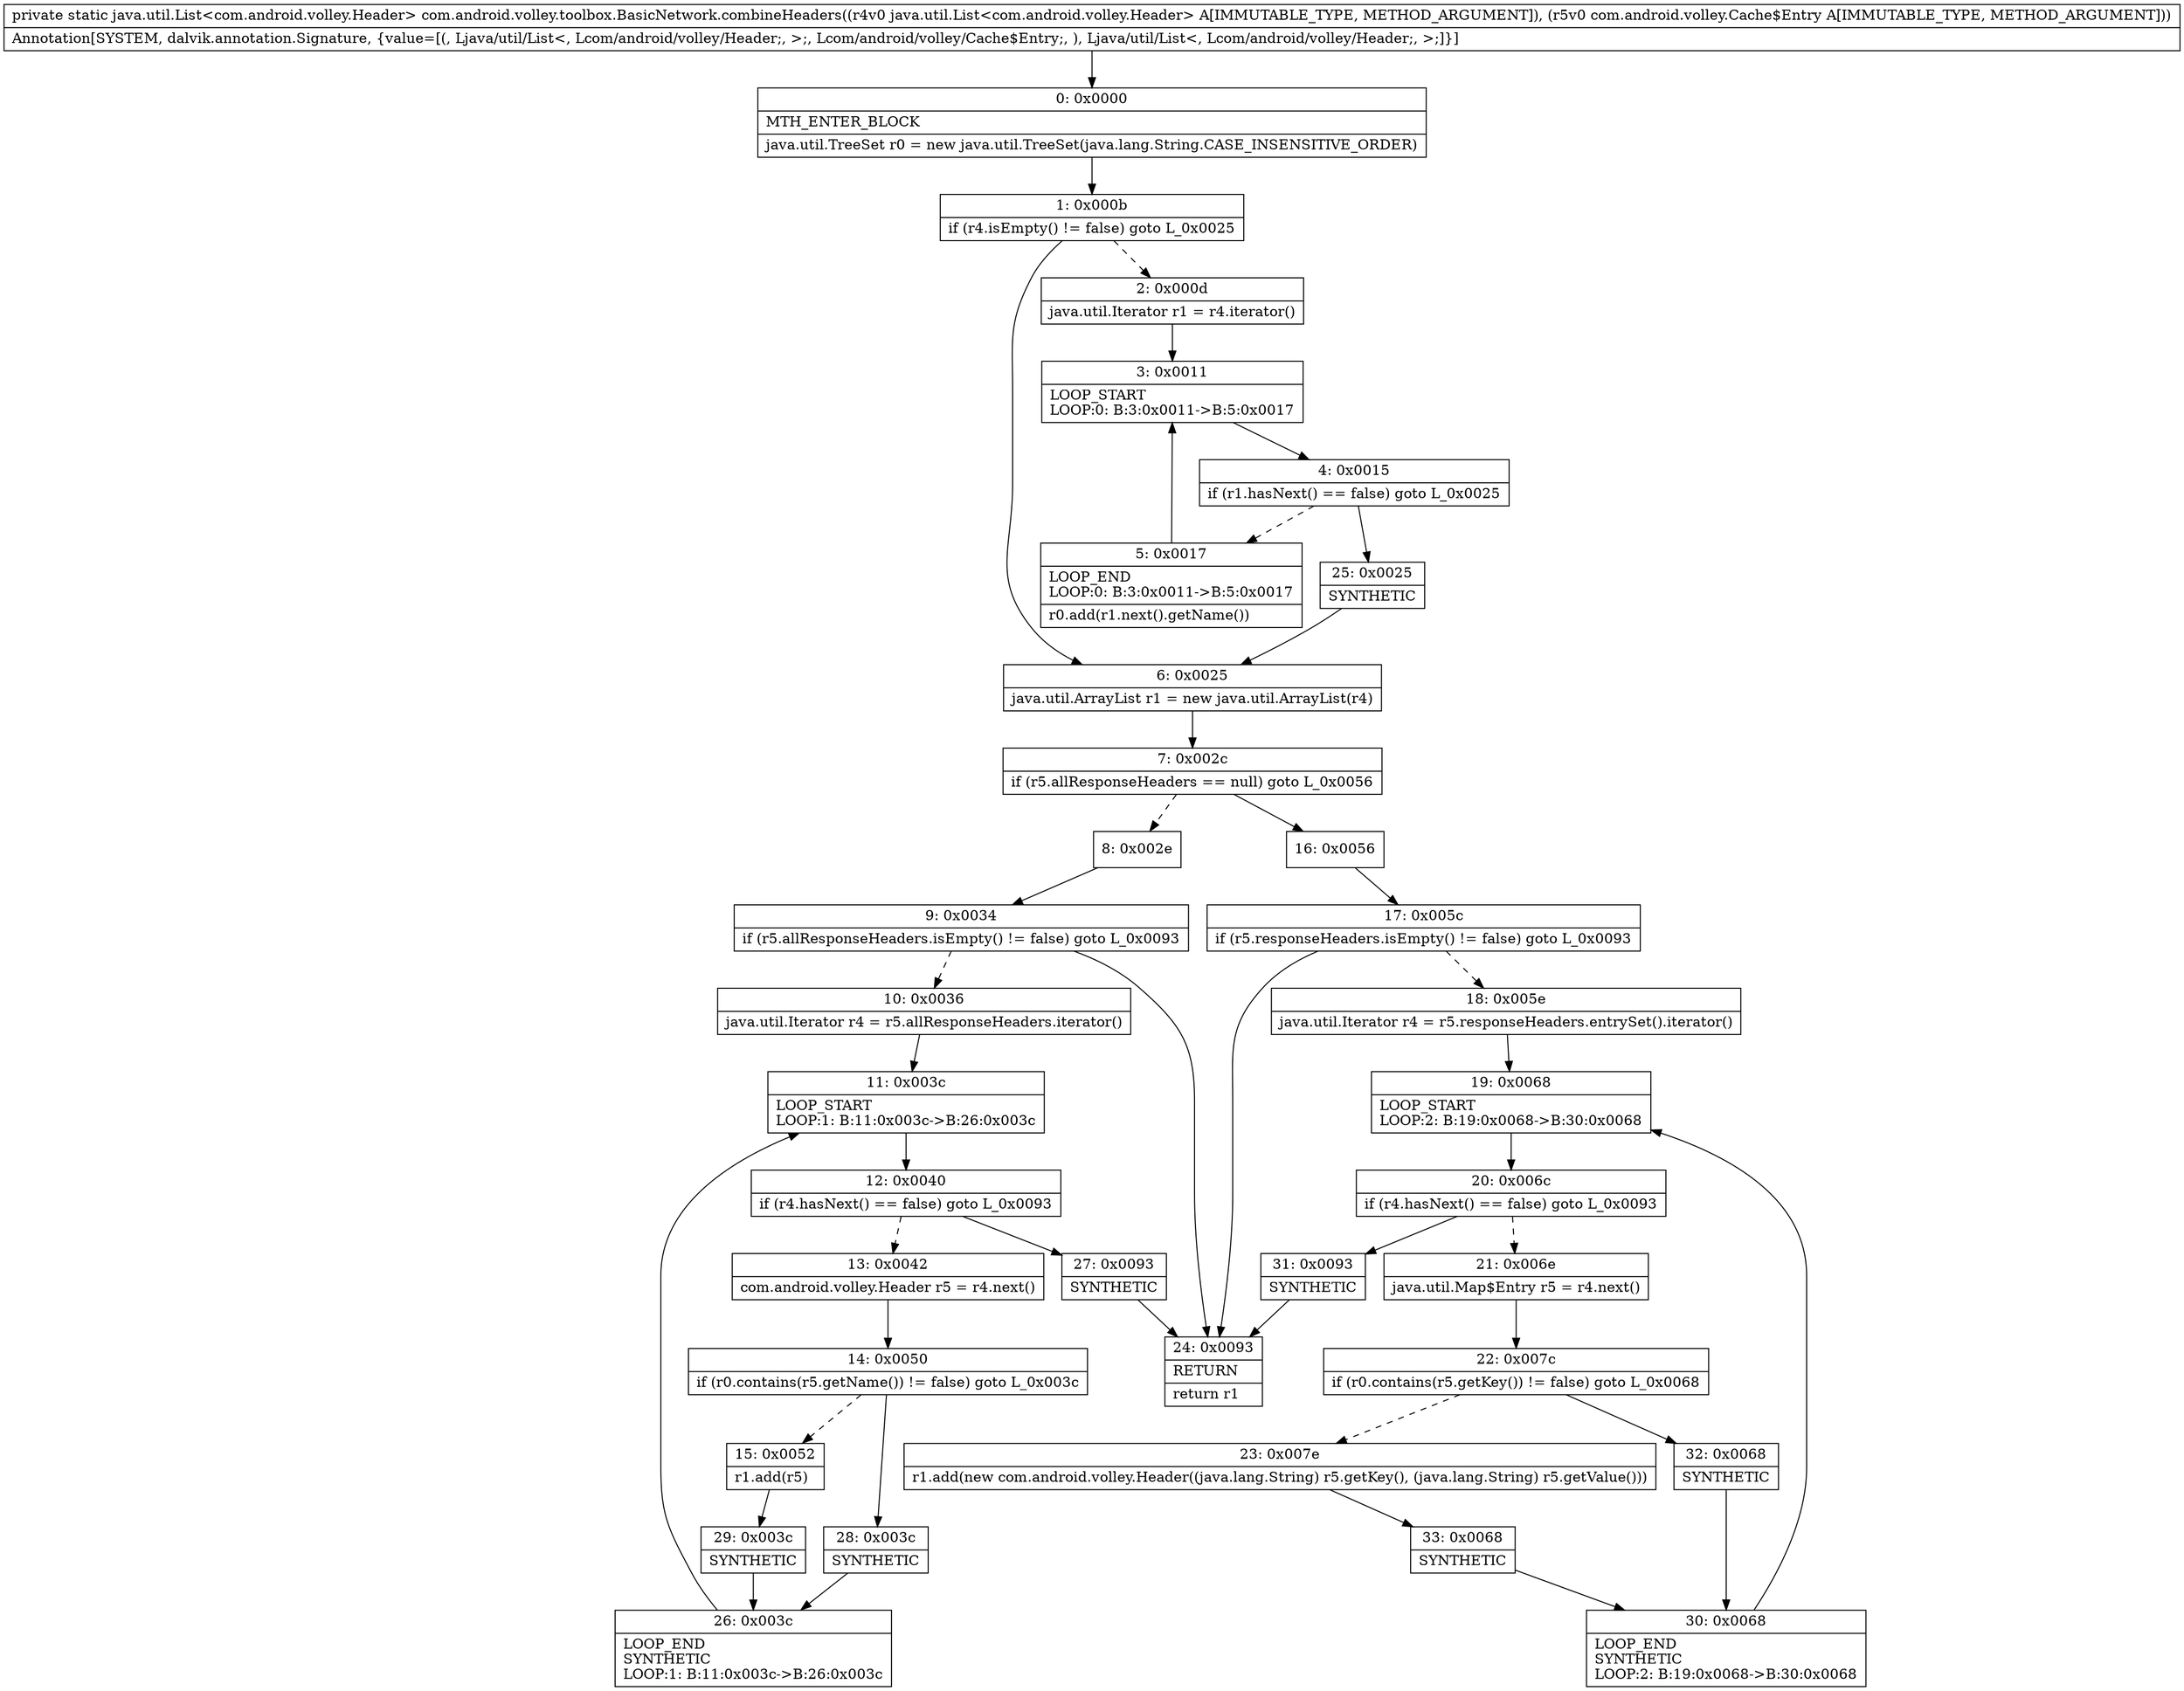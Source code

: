 digraph "CFG forcom.android.volley.toolbox.BasicNetwork.combineHeaders(Ljava\/util\/List;Lcom\/android\/volley\/Cache$Entry;)Ljava\/util\/List;" {
Node_0 [shape=record,label="{0\:\ 0x0000|MTH_ENTER_BLOCK\l|java.util.TreeSet r0 = new java.util.TreeSet(java.lang.String.CASE_INSENSITIVE_ORDER)\l}"];
Node_1 [shape=record,label="{1\:\ 0x000b|if (r4.isEmpty() != false) goto L_0x0025\l}"];
Node_2 [shape=record,label="{2\:\ 0x000d|java.util.Iterator r1 = r4.iterator()\l}"];
Node_3 [shape=record,label="{3\:\ 0x0011|LOOP_START\lLOOP:0: B:3:0x0011\-\>B:5:0x0017\l}"];
Node_4 [shape=record,label="{4\:\ 0x0015|if (r1.hasNext() == false) goto L_0x0025\l}"];
Node_5 [shape=record,label="{5\:\ 0x0017|LOOP_END\lLOOP:0: B:3:0x0011\-\>B:5:0x0017\l|r0.add(r1.next().getName())\l}"];
Node_6 [shape=record,label="{6\:\ 0x0025|java.util.ArrayList r1 = new java.util.ArrayList(r4)\l}"];
Node_7 [shape=record,label="{7\:\ 0x002c|if (r5.allResponseHeaders == null) goto L_0x0056\l}"];
Node_8 [shape=record,label="{8\:\ 0x002e}"];
Node_9 [shape=record,label="{9\:\ 0x0034|if (r5.allResponseHeaders.isEmpty() != false) goto L_0x0093\l}"];
Node_10 [shape=record,label="{10\:\ 0x0036|java.util.Iterator r4 = r5.allResponseHeaders.iterator()\l}"];
Node_11 [shape=record,label="{11\:\ 0x003c|LOOP_START\lLOOP:1: B:11:0x003c\-\>B:26:0x003c\l}"];
Node_12 [shape=record,label="{12\:\ 0x0040|if (r4.hasNext() == false) goto L_0x0093\l}"];
Node_13 [shape=record,label="{13\:\ 0x0042|com.android.volley.Header r5 = r4.next()\l}"];
Node_14 [shape=record,label="{14\:\ 0x0050|if (r0.contains(r5.getName()) != false) goto L_0x003c\l}"];
Node_15 [shape=record,label="{15\:\ 0x0052|r1.add(r5)\l}"];
Node_16 [shape=record,label="{16\:\ 0x0056}"];
Node_17 [shape=record,label="{17\:\ 0x005c|if (r5.responseHeaders.isEmpty() != false) goto L_0x0093\l}"];
Node_18 [shape=record,label="{18\:\ 0x005e|java.util.Iterator r4 = r5.responseHeaders.entrySet().iterator()\l}"];
Node_19 [shape=record,label="{19\:\ 0x0068|LOOP_START\lLOOP:2: B:19:0x0068\-\>B:30:0x0068\l}"];
Node_20 [shape=record,label="{20\:\ 0x006c|if (r4.hasNext() == false) goto L_0x0093\l}"];
Node_21 [shape=record,label="{21\:\ 0x006e|java.util.Map$Entry r5 = r4.next()\l}"];
Node_22 [shape=record,label="{22\:\ 0x007c|if (r0.contains(r5.getKey()) != false) goto L_0x0068\l}"];
Node_23 [shape=record,label="{23\:\ 0x007e|r1.add(new com.android.volley.Header((java.lang.String) r5.getKey(), (java.lang.String) r5.getValue()))\l}"];
Node_24 [shape=record,label="{24\:\ 0x0093|RETURN\l|return r1\l}"];
Node_25 [shape=record,label="{25\:\ 0x0025|SYNTHETIC\l}"];
Node_26 [shape=record,label="{26\:\ 0x003c|LOOP_END\lSYNTHETIC\lLOOP:1: B:11:0x003c\-\>B:26:0x003c\l}"];
Node_27 [shape=record,label="{27\:\ 0x0093|SYNTHETIC\l}"];
Node_28 [shape=record,label="{28\:\ 0x003c|SYNTHETIC\l}"];
Node_29 [shape=record,label="{29\:\ 0x003c|SYNTHETIC\l}"];
Node_30 [shape=record,label="{30\:\ 0x0068|LOOP_END\lSYNTHETIC\lLOOP:2: B:19:0x0068\-\>B:30:0x0068\l}"];
Node_31 [shape=record,label="{31\:\ 0x0093|SYNTHETIC\l}"];
Node_32 [shape=record,label="{32\:\ 0x0068|SYNTHETIC\l}"];
Node_33 [shape=record,label="{33\:\ 0x0068|SYNTHETIC\l}"];
MethodNode[shape=record,label="{private static java.util.List\<com.android.volley.Header\> com.android.volley.toolbox.BasicNetwork.combineHeaders((r4v0 java.util.List\<com.android.volley.Header\> A[IMMUTABLE_TYPE, METHOD_ARGUMENT]), (r5v0 com.android.volley.Cache$Entry A[IMMUTABLE_TYPE, METHOD_ARGUMENT]))  | Annotation[SYSTEM, dalvik.annotation.Signature, \{value=[(, Ljava\/util\/List\<, Lcom\/android\/volley\/Header;, \>;, Lcom\/android\/volley\/Cache$Entry;, ), Ljava\/util\/List\<, Lcom\/android\/volley\/Header;, \>;]\}]\l}"];
MethodNode -> Node_0;
Node_0 -> Node_1;
Node_1 -> Node_2[style=dashed];
Node_1 -> Node_6;
Node_2 -> Node_3;
Node_3 -> Node_4;
Node_4 -> Node_5[style=dashed];
Node_4 -> Node_25;
Node_5 -> Node_3;
Node_6 -> Node_7;
Node_7 -> Node_8[style=dashed];
Node_7 -> Node_16;
Node_8 -> Node_9;
Node_9 -> Node_10[style=dashed];
Node_9 -> Node_24;
Node_10 -> Node_11;
Node_11 -> Node_12;
Node_12 -> Node_13[style=dashed];
Node_12 -> Node_27;
Node_13 -> Node_14;
Node_14 -> Node_15[style=dashed];
Node_14 -> Node_28;
Node_15 -> Node_29;
Node_16 -> Node_17;
Node_17 -> Node_18[style=dashed];
Node_17 -> Node_24;
Node_18 -> Node_19;
Node_19 -> Node_20;
Node_20 -> Node_21[style=dashed];
Node_20 -> Node_31;
Node_21 -> Node_22;
Node_22 -> Node_23[style=dashed];
Node_22 -> Node_32;
Node_23 -> Node_33;
Node_25 -> Node_6;
Node_26 -> Node_11;
Node_27 -> Node_24;
Node_28 -> Node_26;
Node_29 -> Node_26;
Node_30 -> Node_19;
Node_31 -> Node_24;
Node_32 -> Node_30;
Node_33 -> Node_30;
}

